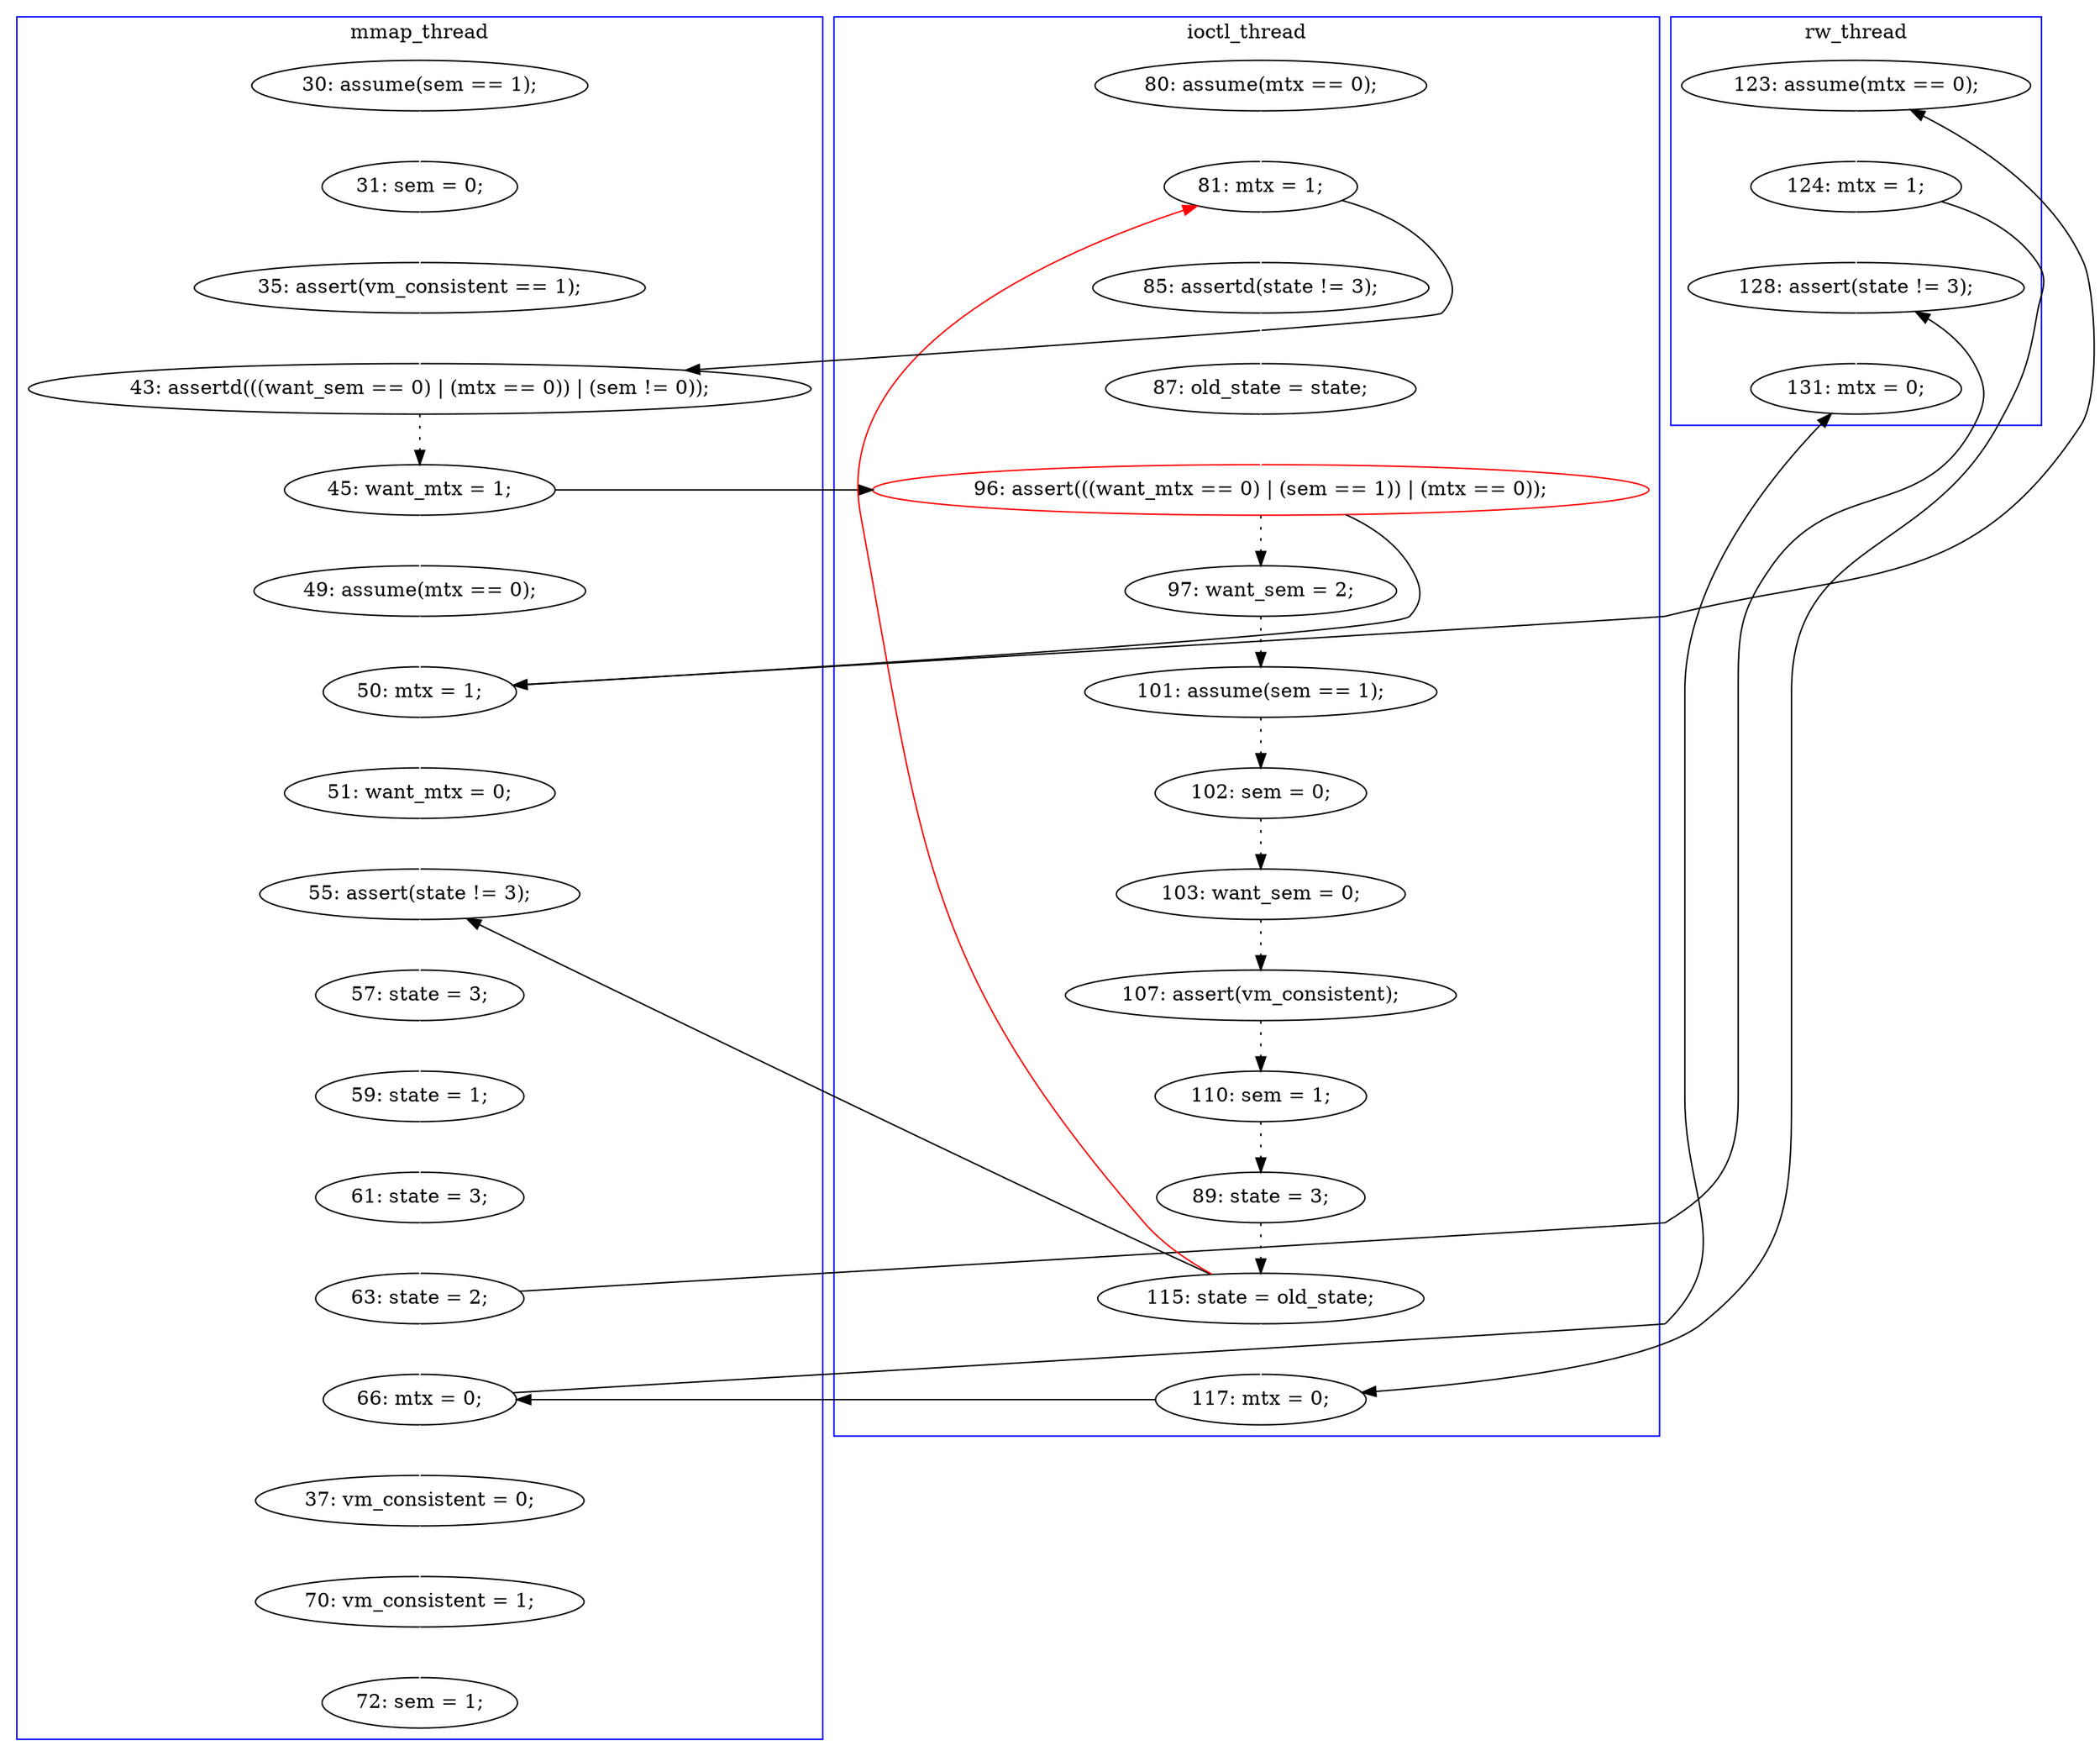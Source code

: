 digraph Counterexample {
	36 -> 53 [color = white, style = solid]
	11 -> 12 [color = white, style = solid]
	44 -> 53 [color = black, style = solid, constraint = false]
	20 -> 23 [color = black, style = dotted]
	38 -> 40 [color = black, style = solid, constraint = false]
	17 -> 18 [color = white, style = solid]
	18 -> 19 [color = white, style = solid]
	38 -> 18 [color = red, style = solid, constraint = false]
	24 -> 25 [color = black, style = dotted]
	46 -> 54 [color = black, style = solid, constraint = false]
	33 -> 34 [color = black, style = dotted]
	40 -> 41 [color = white, style = solid]
	19 -> 21 [color = white, style = solid]
	42 -> 43 [color = white, style = solid]
	31 -> 32 [color = white, style = solid]
	41 -> 42 [color = white, style = solid]
	35 -> 36 [color = white, style = solid]
	39 -> 46 [color = black, style = solid, constraint = false]
	38 -> 39 [color = white, style = solid]
	30 -> 31 [color = white, style = solid]
	46 -> 47 [color = white, style = solid]
	12 -> 13 [color = white, style = solid]
	27 -> 28 [color = black, style = dotted]
	32 -> 40 [color = white, style = solid]
	34 -> 37 [color = black, style = dotted]
	24 -> 31 [color = black, style = solid, constraint = false]
	23 -> 30 [color = white, style = solid]
	23 -> 24 [color = black, style = solid, constraint = false]
	31 -> 35 [color = black, style = solid, constraint = false]
	44 -> 46 [color = white, style = solid]
	36 -> 39 [color = black, style = solid, constraint = false]
	21 -> 24 [color = white, style = solid]
	28 -> 29 [color = black, style = dotted]
	29 -> 33 [color = black, style = dotted]
	13 -> 20 [color = white, style = solid]
	53 -> 54 [color = white, style = solid]
	47 -> 48 [color = white, style = solid]
	18 -> 20 [color = black, style = solid, constraint = false]
	48 -> 49 [color = white, style = solid]
	43 -> 44 [color = white, style = solid]
	25 -> 27 [color = black, style = dotted]
	37 -> 38 [color = black, style = dotted]
	subgraph cluster3 {
		label = rw_thread
		color = blue
		53  [label = "128: assert(state != 3);"]
		54  [label = "131: mtx = 0;"]
		35  [label = "123: assume(mtx == 0);"]
		36  [label = "124: mtx = 1;"]
	}
	subgraph cluster2 {
		label = ioctl_thread
		color = blue
		25  [label = "97: want_sem = 2;"]
		28  [label = "102: sem = 0;"]
		17  [label = "80: assume(mtx == 0);"]
		21  [label = "87: old_state = state;"]
		37  [label = "89: state = 3;"]
		29  [label = "103: want_sem = 0;"]
		34  [label = "110: sem = 1;"]
		38  [label = "115: state = old_state;"]
		19  [label = "85: assertd(state != 3);"]
		39  [label = "117: mtx = 0;"]
		24  [label = "96: assert(((want_mtx == 0) | (sem == 1)) | (mtx == 0));", color = red]
		33  [label = "107: assert(vm_consistent);"]
		18  [label = "81: mtx = 1;"]
		27  [label = "101: assume(sem == 1);"]
	}
	subgraph cluster1 {
		label = mmap_thread
		color = blue
		11  [label = "30: assume(sem == 1);"]
		42  [label = "59: state = 1;"]
		41  [label = "57: state = 3;"]
		23  [label = "45: want_mtx = 1;"]
		30  [label = "49: assume(mtx == 0);"]
		20  [label = "43: assertd(((want_sem == 0) | (mtx == 0)) | (sem != 0));"]
		43  [label = "61: state = 3;"]
		49  [label = "72: sem = 1;"]
		31  [label = "50: mtx = 1;"]
		13  [label = "35: assert(vm_consistent == 1);"]
		32  [label = "51: want_mtx = 0;"]
		40  [label = "55: assert(state != 3);"]
		47  [label = "37: vm_consistent = 0;"]
		44  [label = "63: state = 2;"]
		46  [label = "66: mtx = 0;"]
		12  [label = "31: sem = 0;"]
		48  [label = "70: vm_consistent = 1;"]
	}
}